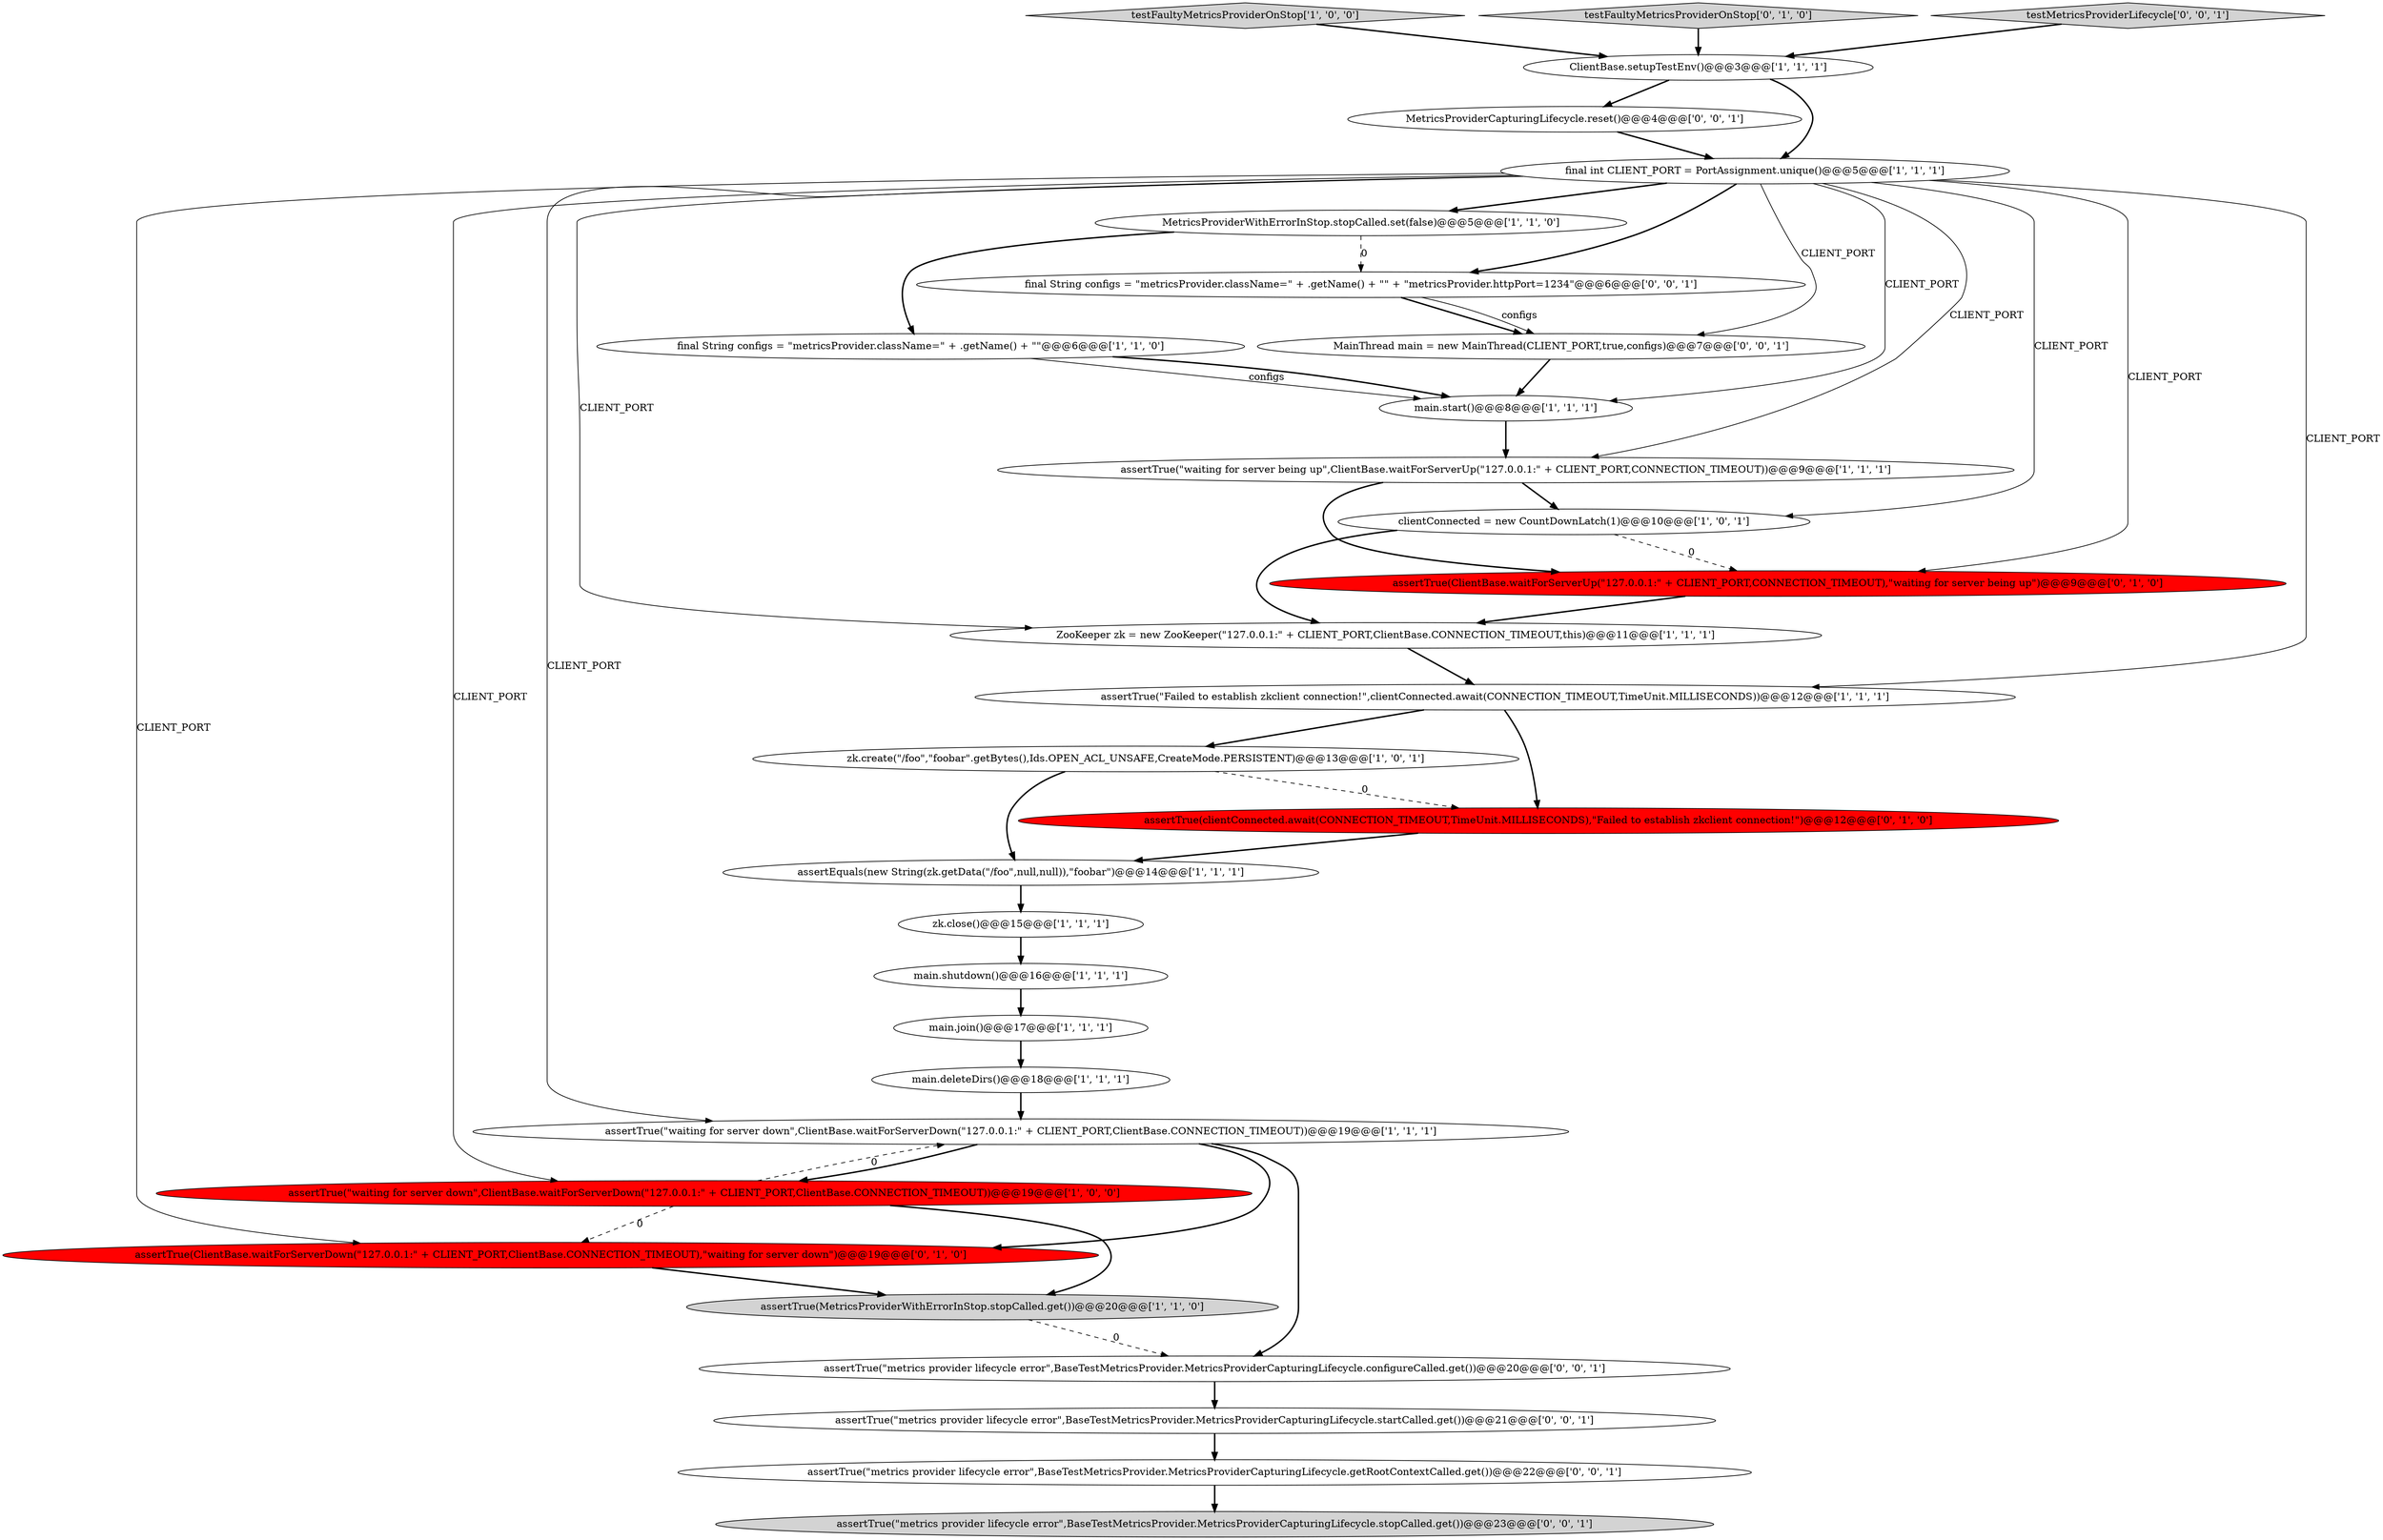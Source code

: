 digraph {
25 [style = filled, label = "assertTrue(\"metrics provider lifecycle error\",BaseTestMetricsProvider.MetricsProviderCapturingLifecycle.configureCalled.get())@@@20@@@['0', '0', '1']", fillcolor = white, shape = ellipse image = "AAA0AAABBB3BBB"];
2 [style = filled, label = "assertTrue(\"Failed to establish zkclient connection!\",clientConnected.await(CONNECTION_TIMEOUT,TimeUnit.MILLISECONDS))@@@12@@@['1', '1', '1']", fillcolor = white, shape = ellipse image = "AAA0AAABBB1BBB"];
28 [style = filled, label = "MetricsProviderCapturingLifecycle.reset()@@@4@@@['0', '0', '1']", fillcolor = white, shape = ellipse image = "AAA0AAABBB3BBB"];
3 [style = filled, label = "assertTrue(MetricsProviderWithErrorInStop.stopCalled.get())@@@20@@@['1', '1', '0']", fillcolor = lightgray, shape = ellipse image = "AAA0AAABBB1BBB"];
4 [style = filled, label = "assertTrue(\"waiting for server down\",ClientBase.waitForServerDown(\"127.0.0.1:\" + CLIENT_PORT,ClientBase.CONNECTION_TIMEOUT))@@@19@@@['1', '1', '1']", fillcolor = white, shape = ellipse image = "AAA0AAABBB1BBB"];
20 [style = filled, label = "assertTrue(ClientBase.waitForServerDown(\"127.0.0.1:\" + CLIENT_PORT,ClientBase.CONNECTION_TIMEOUT),\"waiting for server down\")@@@19@@@['0', '1', '0']", fillcolor = red, shape = ellipse image = "AAA1AAABBB2BBB"];
24 [style = filled, label = "MainThread main = new MainThread(CLIENT_PORT,true,configs)@@@7@@@['0', '0', '1']", fillcolor = white, shape = ellipse image = "AAA0AAABBB3BBB"];
30 [style = filled, label = "assertTrue(\"metrics provider lifecycle error\",BaseTestMetricsProvider.MetricsProviderCapturingLifecycle.startCalled.get())@@@21@@@['0', '0', '1']", fillcolor = white, shape = ellipse image = "AAA0AAABBB3BBB"];
29 [style = filled, label = "assertTrue(\"metrics provider lifecycle error\",BaseTestMetricsProvider.MetricsProviderCapturingLifecycle.stopCalled.get())@@@23@@@['0', '0', '1']", fillcolor = lightgray, shape = ellipse image = "AAA0AAABBB3BBB"];
1 [style = filled, label = "final String configs = \"metricsProvider.className=\" + .getName() + \"\"@@@6@@@['1', '1', '0']", fillcolor = white, shape = ellipse image = "AAA0AAABBB1BBB"];
21 [style = filled, label = "assertTrue(ClientBase.waitForServerUp(\"127.0.0.1:\" + CLIENT_PORT,CONNECTION_TIMEOUT),\"waiting for server being up\")@@@9@@@['0', '1', '0']", fillcolor = red, shape = ellipse image = "AAA1AAABBB2BBB"];
16 [style = filled, label = "zk.close()@@@15@@@['1', '1', '1']", fillcolor = white, shape = ellipse image = "AAA0AAABBB1BBB"];
15 [style = filled, label = "ZooKeeper zk = new ZooKeeper(\"127.0.0.1:\" + CLIENT_PORT,ClientBase.CONNECTION_TIMEOUT,this)@@@11@@@['1', '1', '1']", fillcolor = white, shape = ellipse image = "AAA0AAABBB1BBB"];
17 [style = filled, label = "main.join()@@@17@@@['1', '1', '1']", fillcolor = white, shape = ellipse image = "AAA0AAABBB1BBB"];
26 [style = filled, label = "final String configs = \"metricsProvider.className=\" + .getName() + \"\" + \"metricsProvider.httpPort=1234\"@@@6@@@['0', '0', '1']", fillcolor = white, shape = ellipse image = "AAA0AAABBB3BBB"];
12 [style = filled, label = "zk.create(\"/foo\",\"foobar\".getBytes(),Ids.OPEN_ACL_UNSAFE,CreateMode.PERSISTENT)@@@13@@@['1', '0', '1']", fillcolor = white, shape = ellipse image = "AAA0AAABBB1BBB"];
9 [style = filled, label = "MetricsProviderWithErrorInStop.stopCalled.set(false)@@@5@@@['1', '1', '0']", fillcolor = white, shape = ellipse image = "AAA0AAABBB1BBB"];
7 [style = filled, label = "assertTrue(\"waiting for server down\",ClientBase.waitForServerDown(\"127.0.0.1:\" + CLIENT_PORT,ClientBase.CONNECTION_TIMEOUT))@@@19@@@['1', '0', '0']", fillcolor = red, shape = ellipse image = "AAA1AAABBB1BBB"];
0 [style = filled, label = "testFaultyMetricsProviderOnStop['1', '0', '0']", fillcolor = lightgray, shape = diamond image = "AAA0AAABBB1BBB"];
6 [style = filled, label = "clientConnected = new CountDownLatch(1)@@@10@@@['1', '0', '1']", fillcolor = white, shape = ellipse image = "AAA0AAABBB1BBB"];
11 [style = filled, label = "ClientBase.setupTestEnv()@@@3@@@['1', '1', '1']", fillcolor = white, shape = ellipse image = "AAA0AAABBB1BBB"];
22 [style = filled, label = "testFaultyMetricsProviderOnStop['0', '1', '0']", fillcolor = lightgray, shape = diamond image = "AAA0AAABBB2BBB"];
14 [style = filled, label = "assertEquals(new String(zk.getData(\"/foo\",null,null)),\"foobar\")@@@14@@@['1', '1', '1']", fillcolor = white, shape = ellipse image = "AAA0AAABBB1BBB"];
23 [style = filled, label = "assertTrue(\"metrics provider lifecycle error\",BaseTestMetricsProvider.MetricsProviderCapturingLifecycle.getRootContextCalled.get())@@@22@@@['0', '0', '1']", fillcolor = white, shape = ellipse image = "AAA0AAABBB3BBB"];
13 [style = filled, label = "final int CLIENT_PORT = PortAssignment.unique()@@@5@@@['1', '1', '1']", fillcolor = white, shape = ellipse image = "AAA0AAABBB1BBB"];
19 [style = filled, label = "assertTrue(clientConnected.await(CONNECTION_TIMEOUT,TimeUnit.MILLISECONDS),\"Failed to establish zkclient connection!\")@@@12@@@['0', '1', '0']", fillcolor = red, shape = ellipse image = "AAA1AAABBB2BBB"];
27 [style = filled, label = "testMetricsProviderLifecycle['0', '0', '1']", fillcolor = lightgray, shape = diamond image = "AAA0AAABBB3BBB"];
5 [style = filled, label = "assertTrue(\"waiting for server being up\",ClientBase.waitForServerUp(\"127.0.0.1:\" + CLIENT_PORT,CONNECTION_TIMEOUT))@@@9@@@['1', '1', '1']", fillcolor = white, shape = ellipse image = "AAA0AAABBB1BBB"];
18 [style = filled, label = "main.deleteDirs()@@@18@@@['1', '1', '1']", fillcolor = white, shape = ellipse image = "AAA0AAABBB1BBB"];
8 [style = filled, label = "main.shutdown()@@@16@@@['1', '1', '1']", fillcolor = white, shape = ellipse image = "AAA0AAABBB1BBB"];
10 [style = filled, label = "main.start()@@@8@@@['1', '1', '1']", fillcolor = white, shape = ellipse image = "AAA0AAABBB1BBB"];
24->10 [style = bold, label=""];
14->16 [style = bold, label=""];
6->21 [style = dashed, label="0"];
11->28 [style = bold, label=""];
13->6 [style = solid, label="CLIENT_PORT"];
15->2 [style = bold, label=""];
2->19 [style = bold, label=""];
4->25 [style = bold, label=""];
16->8 [style = bold, label=""];
13->4 [style = solid, label="CLIENT_PORT"];
25->30 [style = bold, label=""];
21->15 [style = bold, label=""];
7->4 [style = dashed, label="0"];
30->23 [style = bold, label=""];
7->20 [style = dashed, label="0"];
0->11 [style = bold, label=""];
28->13 [style = bold, label=""];
20->3 [style = bold, label=""];
26->24 [style = bold, label=""];
13->5 [style = solid, label="CLIENT_PORT"];
4->7 [style = bold, label=""];
7->3 [style = bold, label=""];
6->15 [style = bold, label=""];
2->12 [style = bold, label=""];
23->29 [style = bold, label=""];
8->17 [style = bold, label=""];
5->21 [style = bold, label=""];
26->24 [style = solid, label="configs"];
10->5 [style = bold, label=""];
5->6 [style = bold, label=""];
18->4 [style = bold, label=""];
19->14 [style = bold, label=""];
27->11 [style = bold, label=""];
13->7 [style = solid, label="CLIENT_PORT"];
13->26 [style = bold, label=""];
12->19 [style = dashed, label="0"];
13->21 [style = solid, label="CLIENT_PORT"];
11->13 [style = bold, label=""];
9->26 [style = dashed, label="0"];
12->14 [style = bold, label=""];
4->20 [style = bold, label=""];
13->20 [style = solid, label="CLIENT_PORT"];
13->24 [style = solid, label="CLIENT_PORT"];
13->9 [style = bold, label=""];
9->1 [style = bold, label=""];
1->10 [style = solid, label="configs"];
1->10 [style = bold, label=""];
13->10 [style = solid, label="CLIENT_PORT"];
13->15 [style = solid, label="CLIENT_PORT"];
22->11 [style = bold, label=""];
17->18 [style = bold, label=""];
13->2 [style = solid, label="CLIENT_PORT"];
3->25 [style = dashed, label="0"];
}
